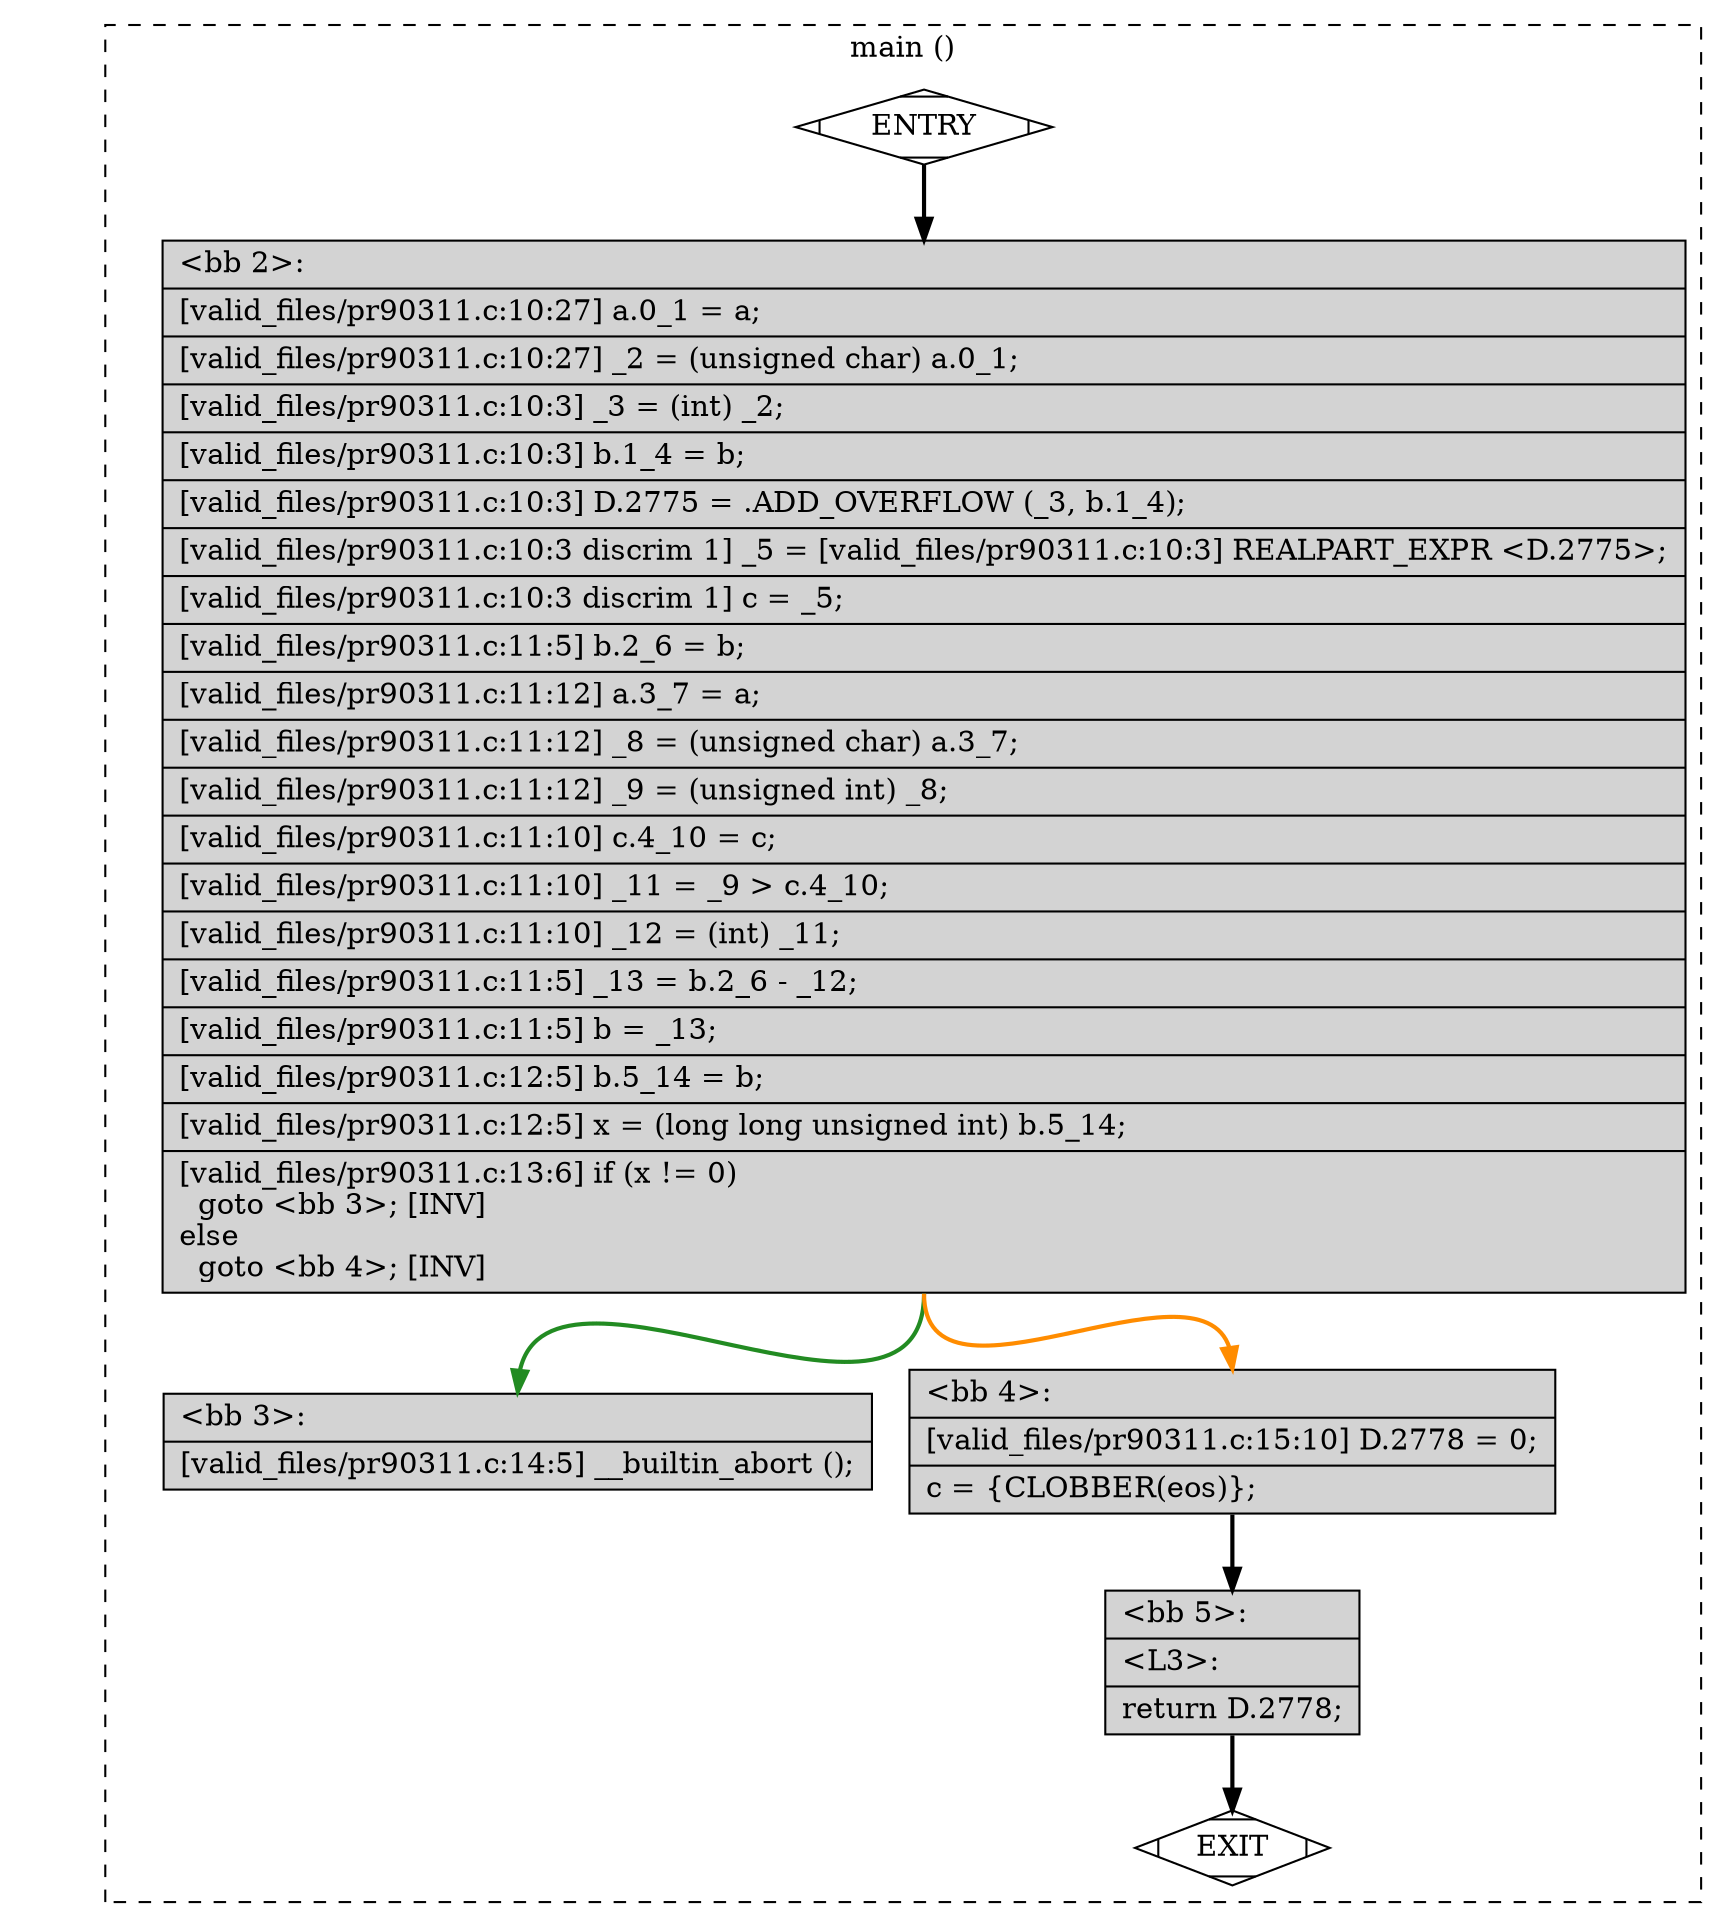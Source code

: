digraph "a-pr90311.c.015t.cfg" {
overlap=false;
subgraph "cluster_main" {
	style="dashed";
	color="black";
	label="main ()";
	fn_0_basic_block_0 [shape=Mdiamond,style=filled,fillcolor=white,label="ENTRY"];

	fn_0_basic_block_1 [shape=Mdiamond,style=filled,fillcolor=white,label="EXIT"];

	fn_0_basic_block_2 [shape=record,style=filled,fillcolor=lightgrey,label="{\<bb\ 2\>:\l\
|[valid_files/pr90311.c:10:27]\ a.0_1\ =\ a;\l\
|[valid_files/pr90311.c:10:27]\ _2\ =\ (unsigned\ char)\ a.0_1;\l\
|[valid_files/pr90311.c:10:3]\ _3\ =\ (int)\ _2;\l\
|[valid_files/pr90311.c:10:3]\ b.1_4\ =\ b;\l\
|[valid_files/pr90311.c:10:3]\ D.2775\ =\ .ADD_OVERFLOW\ (_3,\ b.1_4);\l\
|[valid_files/pr90311.c:10:3\ discrim\ 1]\ _5\ =\ [valid_files/pr90311.c:10:3]\ REALPART_EXPR\ \<D.2775\>;\l\
|[valid_files/pr90311.c:10:3\ discrim\ 1]\ c\ =\ _5;\l\
|[valid_files/pr90311.c:11:5]\ b.2_6\ =\ b;\l\
|[valid_files/pr90311.c:11:12]\ a.3_7\ =\ a;\l\
|[valid_files/pr90311.c:11:12]\ _8\ =\ (unsigned\ char)\ a.3_7;\l\
|[valid_files/pr90311.c:11:12]\ _9\ =\ (unsigned\ int)\ _8;\l\
|[valid_files/pr90311.c:11:10]\ c.4_10\ =\ c;\l\
|[valid_files/pr90311.c:11:10]\ _11\ =\ _9\ \>\ c.4_10;\l\
|[valid_files/pr90311.c:11:10]\ _12\ =\ (int)\ _11;\l\
|[valid_files/pr90311.c:11:5]\ _13\ =\ b.2_6\ -\ _12;\l\
|[valid_files/pr90311.c:11:5]\ b\ =\ _13;\l\
|[valid_files/pr90311.c:12:5]\ b.5_14\ =\ b;\l\
|[valid_files/pr90311.c:12:5]\ x\ =\ (long\ long\ unsigned\ int)\ b.5_14;\l\
|[valid_files/pr90311.c:13:6]\ if\ (x\ !=\ 0)\l\
\ \ goto\ \<bb\ 3\>;\ [INV]\l\
else\l\
\ \ goto\ \<bb\ 4\>;\ [INV]\l\
}"];

	fn_0_basic_block_3 [shape=record,style=filled,fillcolor=lightgrey,label="{\<bb\ 3\>:\l\
|[valid_files/pr90311.c:14:5]\ __builtin_abort\ ();\l\
}"];

	fn_0_basic_block_4 [shape=record,style=filled,fillcolor=lightgrey,label="{\<bb\ 4\>:\l\
|[valid_files/pr90311.c:15:10]\ D.2778\ =\ 0;\l\
|c\ =\ \{CLOBBER(eos)\};\l\
}"];

	fn_0_basic_block_5 [shape=record,style=filled,fillcolor=lightgrey,label="{\<bb\ 5\>:\l\
|\<L3\>:\l\
|return\ D.2778;\l\
}"];

	fn_0_basic_block_0:s -> fn_0_basic_block_2:n [style="solid,bold",color=black,weight=100,constraint=true];
	fn_0_basic_block_2:s -> fn_0_basic_block_3:n [style="solid,bold",color=forestgreen,weight=10,constraint=true];
	fn_0_basic_block_2:s -> fn_0_basic_block_4:n [style="solid,bold",color=darkorange,weight=10,constraint=true];
	fn_0_basic_block_4:s -> fn_0_basic_block_5:n [style="solid,bold",color=black,weight=100,constraint=true];
	fn_0_basic_block_5:s -> fn_0_basic_block_1:n [style="solid,bold",color=black,weight=10,constraint=true];
	fn_0_basic_block_0:s -> fn_0_basic_block_1:n [style="invis",constraint=true];
}
}
